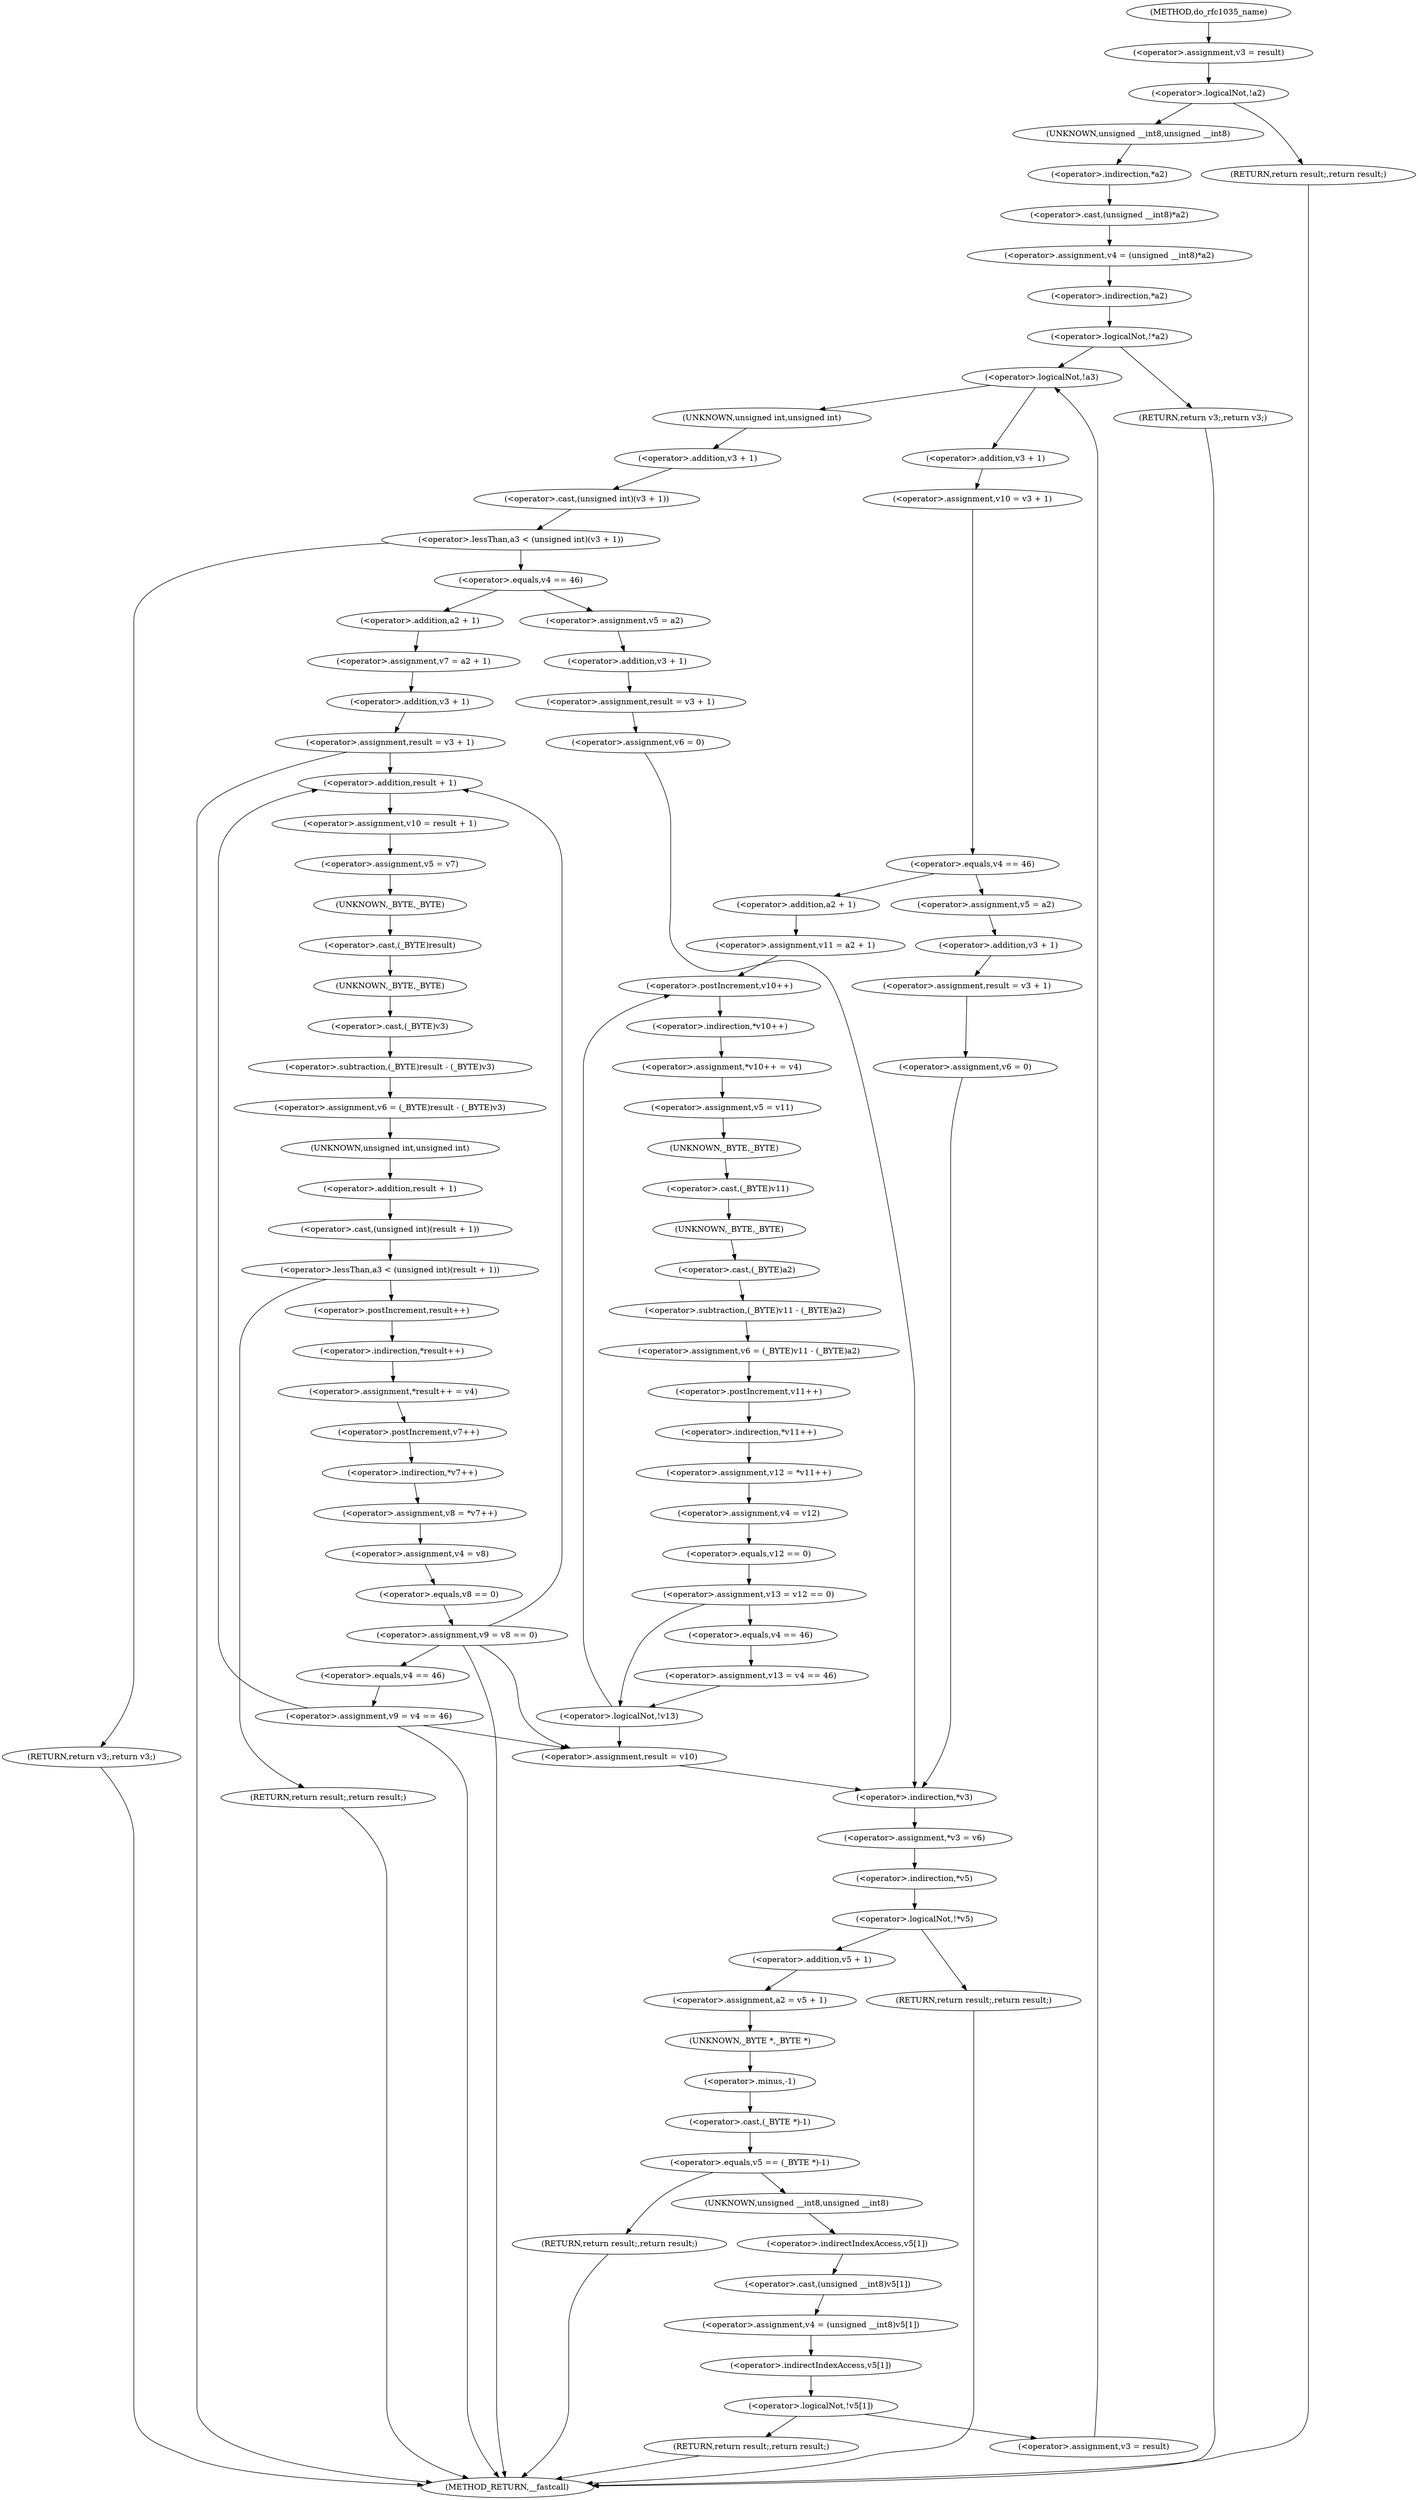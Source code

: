 digraph do_rfc1035_name {  
"1000128" [label = "(<operator>.assignment,v3 = result)" ]
"1000132" [label = "(<operator>.logicalNot,!a2)" ]
"1000134" [label = "(RETURN,return result;,return result;)" ]
"1000136" [label = "(<operator>.assignment,v4 = (unsigned __int8)*a2)" ]
"1000138" [label = "(<operator>.cast,(unsigned __int8)*a2)" ]
"1000139" [label = "(UNKNOWN,unsigned __int8,unsigned __int8)" ]
"1000140" [label = "(<operator>.indirection,*a2)" ]
"1000143" [label = "(<operator>.logicalNot,!*a2)" ]
"1000144" [label = "(<operator>.indirection,*a2)" ]
"1000146" [label = "(RETURN,return v3;,return v3;)" ]
"1000149" [label = "(<operator>.logicalNot,!a3)" ]
"1000152" [label = "(<operator>.assignment,v10 = v3 + 1)" ]
"1000154" [label = "(<operator>.addition,v3 + 1)" ]
"1000158" [label = "(<operator>.equals,v4 == 46)" ]
"1000162" [label = "(<operator>.assignment,v5 = a2)" ]
"1000165" [label = "(<operator>.assignment,result = v3 + 1)" ]
"1000167" [label = "(<operator>.addition,v3 + 1)" ]
"1000170" [label = "(<operator>.assignment,v6 = 0)" ]
"1000175" [label = "(<operator>.assignment,v11 = a2 + 1)" ]
"1000177" [label = "(<operator>.addition,a2 + 1)" ]
"1000182" [label = "(<operator>.assignment,*v10++ = v4)" ]
"1000183" [label = "(<operator>.indirection,*v10++)" ]
"1000184" [label = "(<operator>.postIncrement,v10++)" ]
"1000187" [label = "(<operator>.assignment,v5 = v11)" ]
"1000190" [label = "(<operator>.assignment,v6 = (_BYTE)v11 - (_BYTE)a2)" ]
"1000192" [label = "(<operator>.subtraction,(_BYTE)v11 - (_BYTE)a2)" ]
"1000193" [label = "(<operator>.cast,(_BYTE)v11)" ]
"1000194" [label = "(UNKNOWN,_BYTE,_BYTE)" ]
"1000196" [label = "(<operator>.cast,(_BYTE)a2)" ]
"1000197" [label = "(UNKNOWN,_BYTE,_BYTE)" ]
"1000199" [label = "(<operator>.assignment,v12 = *v11++)" ]
"1000201" [label = "(<operator>.indirection,*v11++)" ]
"1000202" [label = "(<operator>.postIncrement,v11++)" ]
"1000204" [label = "(<operator>.assignment,v4 = v12)" ]
"1000207" [label = "(<operator>.assignment,v13 = v12 == 0)" ]
"1000209" [label = "(<operator>.equals,v12 == 0)" ]
"1000214" [label = "(<operator>.assignment,v13 = v4 == 46)" ]
"1000216" [label = "(<operator>.equals,v4 == 46)" ]
"1000219" [label = "(<operator>.logicalNot,!v13)" ]
"1000222" [label = "(<operator>.assignment,result = v10)" ]
"1000226" [label = "(<operator>.assignment,*v3 = v6)" ]
"1000227" [label = "(<operator>.indirection,*v3)" ]
"1000231" [label = "(<operator>.logicalNot,!*v5)" ]
"1000232" [label = "(<operator>.indirection,*v5)" ]
"1000234" [label = "(RETURN,return result;,return result;)" ]
"1000236" [label = "(<operator>.assignment,a2 = v5 + 1)" ]
"1000238" [label = "(<operator>.addition,v5 + 1)" ]
"1000242" [label = "(<operator>.equals,v5 == (_BYTE *)-1)" ]
"1000244" [label = "(<operator>.cast,(_BYTE *)-1)" ]
"1000245" [label = "(UNKNOWN,_BYTE *,_BYTE *)" ]
"1000246" [label = "(<operator>.minus,-1)" ]
"1000248" [label = "(RETURN,return result;,return result;)" ]
"1000250" [label = "(<operator>.assignment,v4 = (unsigned __int8)v5[1])" ]
"1000252" [label = "(<operator>.cast,(unsigned __int8)v5[1])" ]
"1000253" [label = "(UNKNOWN,unsigned __int8,unsigned __int8)" ]
"1000254" [label = "(<operator>.indirectIndexAccess,v5[1])" ]
"1000258" [label = "(<operator>.logicalNot,!v5[1])" ]
"1000259" [label = "(<operator>.indirectIndexAccess,v5[1])" ]
"1000262" [label = "(RETURN,return result;,return result;)" ]
"1000264" [label = "(<operator>.assignment,v3 = result)" ]
"1000268" [label = "(<operator>.lessThan,a3 < (unsigned int)(v3 + 1))" ]
"1000270" [label = "(<operator>.cast,(unsigned int)(v3 + 1))" ]
"1000271" [label = "(UNKNOWN,unsigned int,unsigned int)" ]
"1000272" [label = "(<operator>.addition,v3 + 1)" ]
"1000275" [label = "(RETURN,return v3;,return v3;)" ]
"1000278" [label = "(<operator>.equals,v4 == 46)" ]
"1000282" [label = "(<operator>.assignment,v5 = a2)" ]
"1000285" [label = "(<operator>.assignment,result = v3 + 1)" ]
"1000287" [label = "(<operator>.addition,v3 + 1)" ]
"1000290" [label = "(<operator>.assignment,v6 = 0)" ]
"1000294" [label = "(<operator>.assignment,v7 = a2 + 1)" ]
"1000296" [label = "(<operator>.addition,a2 + 1)" ]
"1000299" [label = "(<operator>.assignment,result = v3 + 1)" ]
"1000301" [label = "(<operator>.addition,v3 + 1)" ]
"1000307" [label = "(<operator>.assignment,v10 = result + 1)" ]
"1000309" [label = "(<operator>.addition,result + 1)" ]
"1000312" [label = "(<operator>.assignment,v5 = v7)" ]
"1000315" [label = "(<operator>.assignment,v6 = (_BYTE)result - (_BYTE)v3)" ]
"1000317" [label = "(<operator>.subtraction,(_BYTE)result - (_BYTE)v3)" ]
"1000318" [label = "(<operator>.cast,(_BYTE)result)" ]
"1000319" [label = "(UNKNOWN,_BYTE,_BYTE)" ]
"1000321" [label = "(<operator>.cast,(_BYTE)v3)" ]
"1000322" [label = "(UNKNOWN,_BYTE,_BYTE)" ]
"1000325" [label = "(<operator>.lessThan,a3 < (unsigned int)(result + 1))" ]
"1000327" [label = "(<operator>.cast,(unsigned int)(result + 1))" ]
"1000328" [label = "(UNKNOWN,unsigned int,unsigned int)" ]
"1000329" [label = "(<operator>.addition,result + 1)" ]
"1000332" [label = "(RETURN,return result;,return result;)" ]
"1000334" [label = "(<operator>.assignment,*result++ = v4)" ]
"1000335" [label = "(<operator>.indirection,*result++)" ]
"1000336" [label = "(<operator>.postIncrement,result++)" ]
"1000339" [label = "(<operator>.assignment,v8 = *v7++)" ]
"1000341" [label = "(<operator>.indirection,*v7++)" ]
"1000342" [label = "(<operator>.postIncrement,v7++)" ]
"1000344" [label = "(<operator>.assignment,v4 = v8)" ]
"1000347" [label = "(<operator>.assignment,v9 = v8 == 0)" ]
"1000349" [label = "(<operator>.equals,v8 == 0)" ]
"1000354" [label = "(<operator>.assignment,v9 = v4 == 46)" ]
"1000356" [label = "(<operator>.equals,v4 == 46)" ]
"1000112" [label = "(METHOD,do_rfc1035_name)" ]
"1000362" [label = "(METHOD_RETURN,__fastcall)" ]
  "1000128" -> "1000132" 
  "1000132" -> "1000134" 
  "1000132" -> "1000139" 
  "1000134" -> "1000362" 
  "1000136" -> "1000144" 
  "1000138" -> "1000136" 
  "1000139" -> "1000140" 
  "1000140" -> "1000138" 
  "1000143" -> "1000146" 
  "1000143" -> "1000149" 
  "1000144" -> "1000143" 
  "1000146" -> "1000362" 
  "1000149" -> "1000154" 
  "1000149" -> "1000271" 
  "1000152" -> "1000158" 
  "1000154" -> "1000152" 
  "1000158" -> "1000162" 
  "1000158" -> "1000177" 
  "1000162" -> "1000167" 
  "1000165" -> "1000170" 
  "1000167" -> "1000165" 
  "1000170" -> "1000227" 
  "1000175" -> "1000184" 
  "1000177" -> "1000175" 
  "1000182" -> "1000187" 
  "1000183" -> "1000182" 
  "1000184" -> "1000183" 
  "1000187" -> "1000194" 
  "1000190" -> "1000202" 
  "1000192" -> "1000190" 
  "1000193" -> "1000197" 
  "1000194" -> "1000193" 
  "1000196" -> "1000192" 
  "1000197" -> "1000196" 
  "1000199" -> "1000204" 
  "1000201" -> "1000199" 
  "1000202" -> "1000201" 
  "1000204" -> "1000209" 
  "1000207" -> "1000219" 
  "1000207" -> "1000216" 
  "1000209" -> "1000207" 
  "1000214" -> "1000219" 
  "1000216" -> "1000214" 
  "1000219" -> "1000184" 
  "1000219" -> "1000222" 
  "1000222" -> "1000227" 
  "1000226" -> "1000232" 
  "1000227" -> "1000226" 
  "1000231" -> "1000234" 
  "1000231" -> "1000238" 
  "1000232" -> "1000231" 
  "1000234" -> "1000362" 
  "1000236" -> "1000245" 
  "1000238" -> "1000236" 
  "1000242" -> "1000248" 
  "1000242" -> "1000253" 
  "1000244" -> "1000242" 
  "1000245" -> "1000246" 
  "1000246" -> "1000244" 
  "1000248" -> "1000362" 
  "1000250" -> "1000259" 
  "1000252" -> "1000250" 
  "1000253" -> "1000254" 
  "1000254" -> "1000252" 
  "1000258" -> "1000262" 
  "1000258" -> "1000264" 
  "1000259" -> "1000258" 
  "1000262" -> "1000362" 
  "1000264" -> "1000149" 
  "1000268" -> "1000275" 
  "1000268" -> "1000278" 
  "1000270" -> "1000268" 
  "1000271" -> "1000272" 
  "1000272" -> "1000270" 
  "1000275" -> "1000362" 
  "1000278" -> "1000282" 
  "1000278" -> "1000296" 
  "1000282" -> "1000287" 
  "1000285" -> "1000290" 
  "1000287" -> "1000285" 
  "1000290" -> "1000227" 
  "1000294" -> "1000301" 
  "1000296" -> "1000294" 
  "1000299" -> "1000362" 
  "1000299" -> "1000309" 
  "1000301" -> "1000299" 
  "1000307" -> "1000312" 
  "1000309" -> "1000307" 
  "1000312" -> "1000319" 
  "1000315" -> "1000328" 
  "1000317" -> "1000315" 
  "1000318" -> "1000322" 
  "1000319" -> "1000318" 
  "1000321" -> "1000317" 
  "1000322" -> "1000321" 
  "1000325" -> "1000332" 
  "1000325" -> "1000336" 
  "1000327" -> "1000325" 
  "1000328" -> "1000329" 
  "1000329" -> "1000327" 
  "1000332" -> "1000362" 
  "1000334" -> "1000342" 
  "1000335" -> "1000334" 
  "1000336" -> "1000335" 
  "1000339" -> "1000344" 
  "1000341" -> "1000339" 
  "1000342" -> "1000341" 
  "1000344" -> "1000349" 
  "1000347" -> "1000356" 
  "1000347" -> "1000362" 
  "1000347" -> "1000309" 
  "1000347" -> "1000222" 
  "1000349" -> "1000347" 
  "1000354" -> "1000362" 
  "1000354" -> "1000309" 
  "1000354" -> "1000222" 
  "1000356" -> "1000354" 
  "1000112" -> "1000128" 
}
